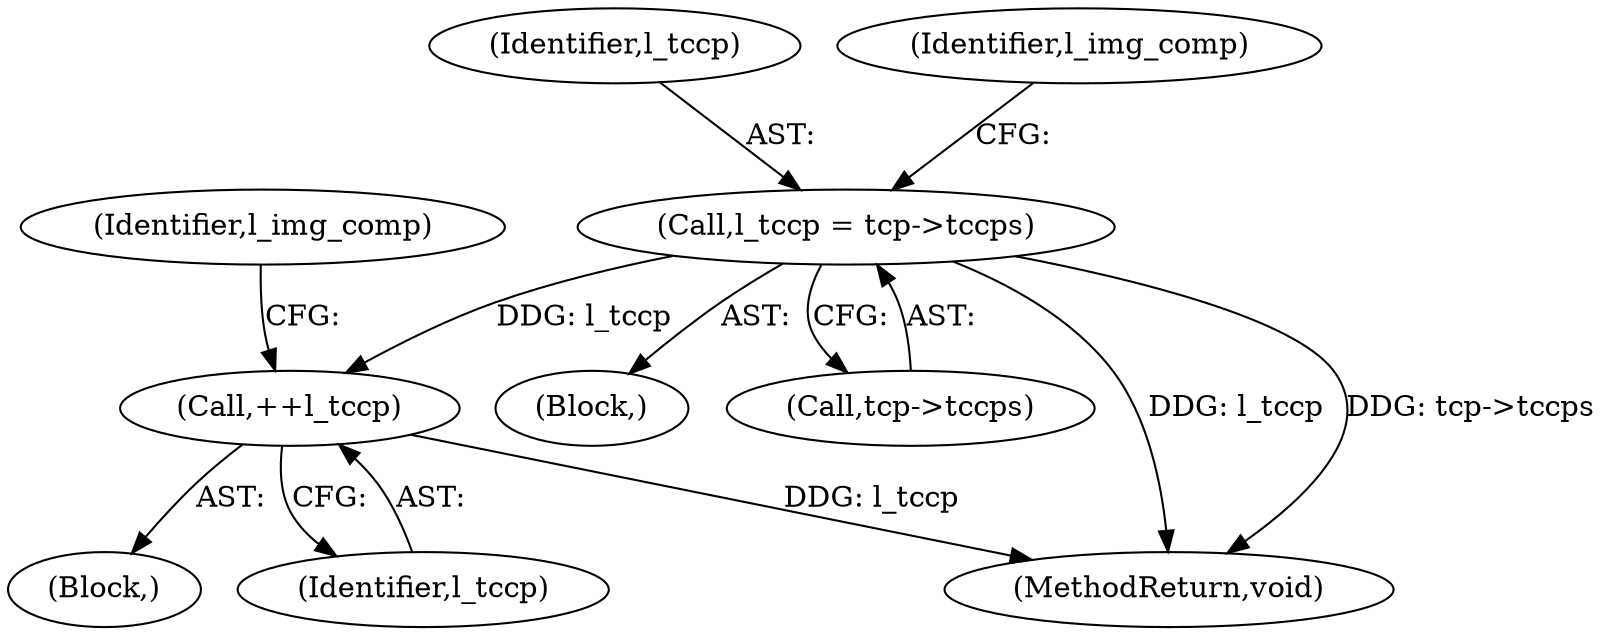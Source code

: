 digraph "0_openjpeg_5d00b719f4b93b1445e6fb4c766b9a9883c57949@pointer" {
"1000173" [label="(Call,l_tccp = tcp->tccps)"];
"1000590" [label="(Call,++l_tccp)"];
"1000129" [label="(Block,)"];
"1000300" [label="(Block,)"];
"1000175" [label="(Call,tcp->tccps)"];
"1000591" [label="(Identifier,l_tccp)"];
"1000593" [label="(Identifier,l_img_comp)"];
"1000174" [label="(Identifier,l_tccp)"];
"1000173" [label="(Call,l_tccp = tcp->tccps)"];
"1000594" [label="(MethodReturn,void)"];
"1000590" [label="(Call,++l_tccp)"];
"1000179" [label="(Identifier,l_img_comp)"];
"1000173" -> "1000129"  [label="AST: "];
"1000173" -> "1000175"  [label="CFG: "];
"1000174" -> "1000173"  [label="AST: "];
"1000175" -> "1000173"  [label="AST: "];
"1000179" -> "1000173"  [label="CFG: "];
"1000173" -> "1000594"  [label="DDG: l_tccp"];
"1000173" -> "1000594"  [label="DDG: tcp->tccps"];
"1000173" -> "1000590"  [label="DDG: l_tccp"];
"1000590" -> "1000300"  [label="AST: "];
"1000590" -> "1000591"  [label="CFG: "];
"1000591" -> "1000590"  [label="AST: "];
"1000593" -> "1000590"  [label="CFG: "];
"1000590" -> "1000594"  [label="DDG: l_tccp"];
}
